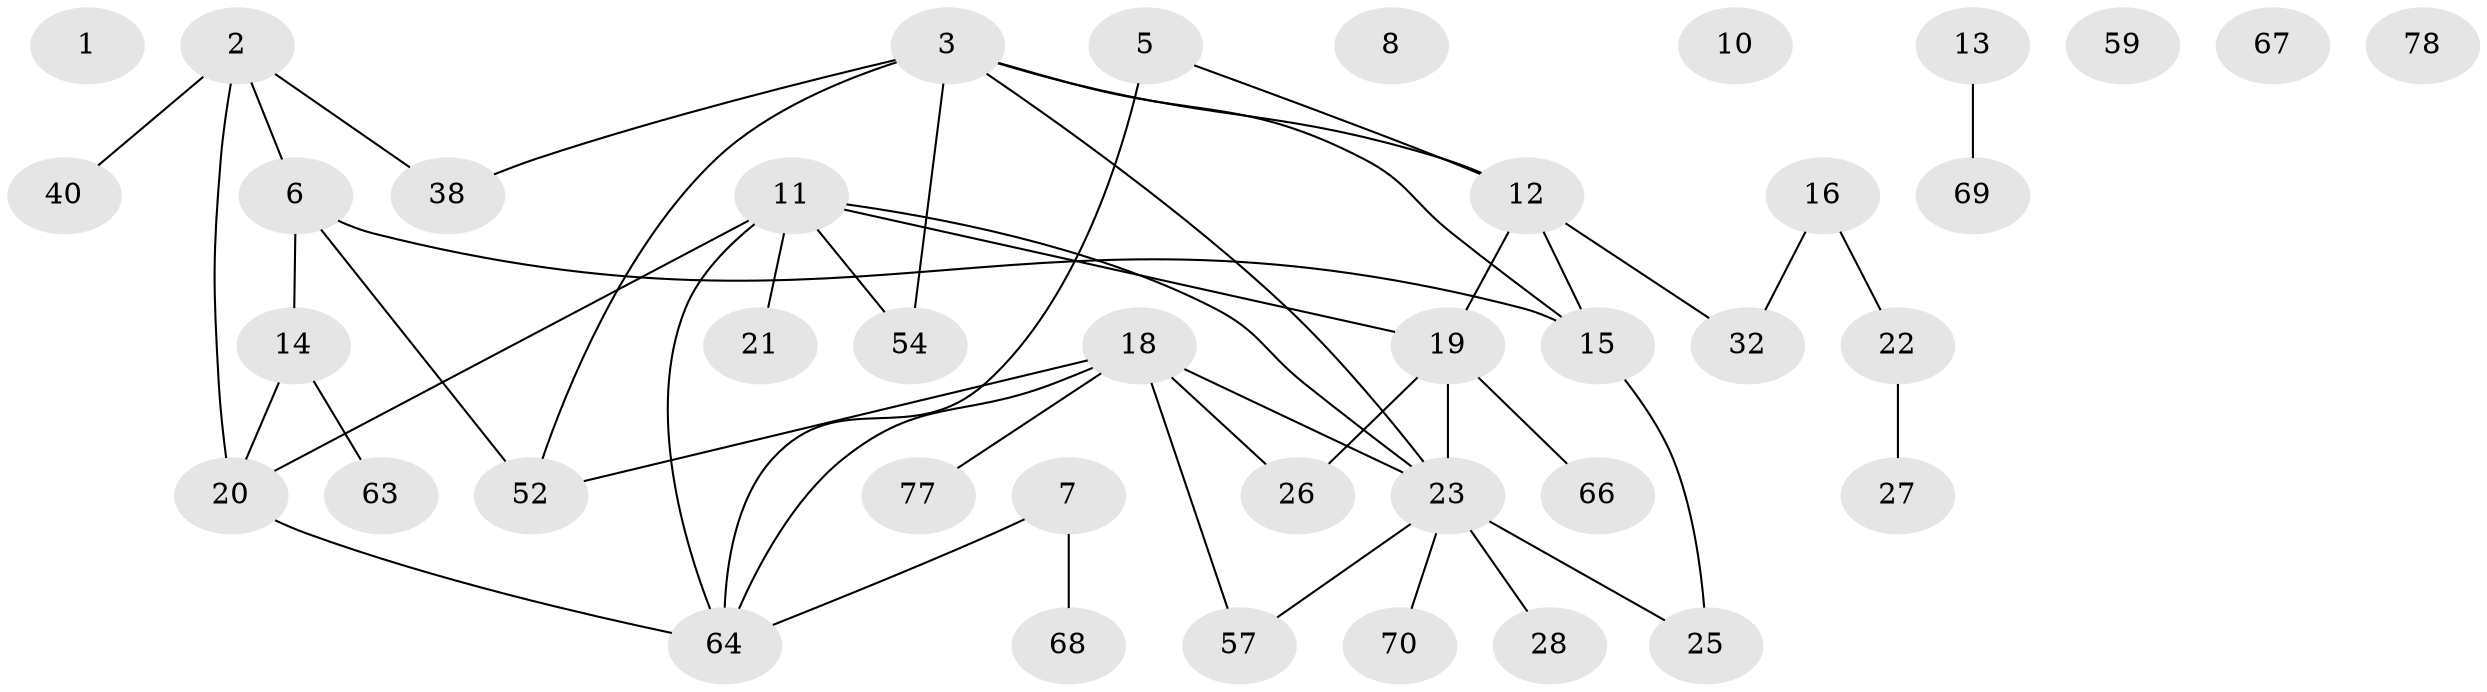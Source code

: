 // original degree distribution, {0: 0.07692307692307693, 2: 0.2692307692307692, 4: 0.08974358974358974, 1: 0.2692307692307692, 6: 0.02564102564102564, 3: 0.20512820512820512, 5: 0.0641025641025641}
// Generated by graph-tools (version 1.1) at 2025/16/03/04/25 18:16:35]
// undirected, 40 vertices, 47 edges
graph export_dot {
graph [start="1"]
  node [color=gray90,style=filled];
  1;
  2 [super="+9+49"];
  3 [super="+4+24"];
  5 [super="+50"];
  6 [super="+37+61"];
  7 [super="+60"];
  8;
  10;
  11 [super="+41+42"];
  12 [super="+17+36+43+47+74"];
  13 [super="+35"];
  14 [super="+76"];
  15 [super="+39+51+55"];
  16 [super="+33+75"];
  18 [super="+44+45+56"];
  19 [super="+29+65"];
  20 [super="+48+73"];
  21;
  22 [super="+30+58"];
  23 [super="+31+53+62+71"];
  25;
  26;
  27 [super="+34"];
  28;
  32 [super="+46"];
  38;
  40;
  52 [super="+72"];
  54;
  57;
  59;
  63;
  64;
  66;
  67;
  68;
  69;
  70;
  77;
  78;
  2 -- 20;
  2 -- 38;
  2 -- 40;
  2 -- 6;
  3 -- 54;
  3 -- 12;
  3 -- 52;
  3 -- 38;
  3 -- 15;
  3 -- 23;
  5 -- 64;
  5 -- 12;
  6 -- 52;
  6 -- 14 [weight=2];
  6 -- 15 [weight=2];
  7 -- 64;
  7 -- 68;
  11 -- 54;
  11 -- 64;
  11 -- 21;
  11 -- 19;
  11 -- 20;
  11 -- 23;
  12 -- 15;
  12 -- 19;
  12 -- 32;
  13 -- 69;
  14 -- 20;
  14 -- 63;
  15 -- 25;
  16 -- 22;
  16 -- 32;
  18 -- 64;
  18 -- 57;
  18 -- 26;
  18 -- 77;
  18 -- 23;
  18 -- 52;
  19 -- 26;
  19 -- 66;
  19 -- 23;
  20 -- 64;
  22 -- 27;
  23 -- 70;
  23 -- 25;
  23 -- 28;
  23 -- 57;
}
